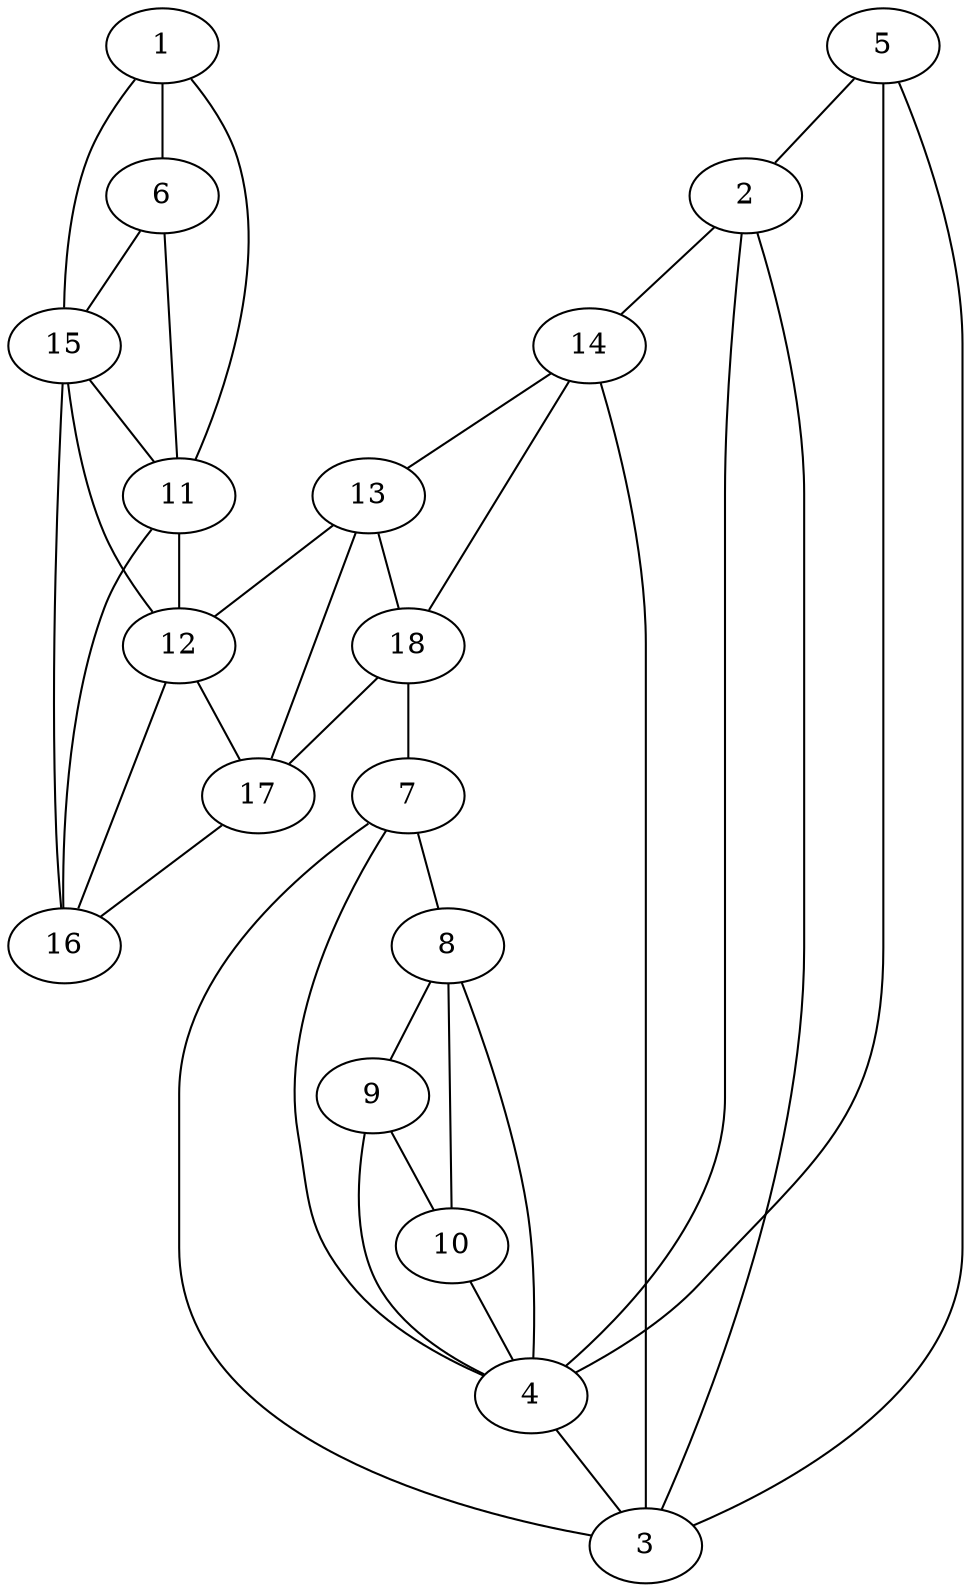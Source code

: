 graph pdb1j7d {
	1	 [aaLength=16,
		sequence=PRNFRLLEELEEGQKG,
		type=0];
	6	 [aaLength=12,
		sequence=PRRIIKETQRLL,
		type=0];
	1 -- 6	 [distance0="5.901132",
		frequency=1,
		type0=1];
	15	 [aaLength=5,
		sequence=IKAEP,
		type=1];
	1 -- 15	 [distance0="30.66146",
		frequency=1,
		type0=2];
	11	 [aaLength=5,
		sequence=VSWGL,
		type=1];
	1 -- 11	 [distance0="34.81559",
		frequency=1,
		type0=3];
	2	 [aaLength=4,
		sequence=DARS,
		type=0];
	4	 [aaLength=14,
		sequence=SIKVVLQELRRLMM,
		type=0];
	2 -- 4	 [distance0="20.46129",
		frequency=1,
		type0=2];
	3	 [aaLength=6,
		sequence=IPVLAK,
		type=0];
	2 -- 3	 [distance0="9.090167",
		distance1="0.0",
		frequency=2,
		type0=1,
		type1=5];
	14	 [aaLength=4,
		sequence=SVRF,
		type=1];
	2 -- 14	 [distance0="27.41109",
		frequency=1,
		type0=3];
	4 -- 3	 [distance0="13.3361",
		frequency=1,
		type0=1];
	5	 [aaLength=6,
		sequence=SKENMK,
		type=0];
	5 -- 2	 [distance0="30.31191",
		frequency=1,
		type0=3];
	5 -- 4	 [distance0="20.10327",
		frequency=1,
		type0=1];
	5 -- 3	 [distance0="25.96622",
		frequency=1,
		type0=2];
	6 -- 15	 [distance0="33.96868",
		distance1="6.0",
		frequency=2,
		type0=2,
		type1=4];
	6 -- 11	 [distance0="38.80556",
		frequency=1,
		type0=3];
	7	 [aaLength=5,
		sequence=LDILK,
		type=0];
	7 -- 4	 [distance0="37.26317",
		frequency=1,
		type0=3];
	7 -- 3	 [distance0="37.14166",
		frequency=1,
		type0=2];
	8	 [aaLength=15,
		sequence=QIRTVLLSIQALLSA,
		type=0];
	7 -- 8	 [distance0="14.19767",
		distance1="7.0",
		frequency=2,
		type0=1,
		type1=4];
	8 -- 4	 [distance0="32.1191",
		frequency=1,
		type0=3];
	9	 [aaLength=9,
		sequence=DVAEQWKTN,
		type=0];
	8 -- 9	 [distance0="27.35262",
		distance1="9.0",
		frequency=2,
		type0=2,
		type1=4];
	9 -- 4	 [distance0="41.08607",
		frequency=1,
		type0=3];
	10	 [aaLength=17,
		sequence=NEAQAIETARAWTRLYA,
		type=0];
	9 -- 10	 [distance0="10.9271",
		distance1="0.0",
		frequency=2,
		type0=1,
		type1=5];
	10 -- 4	 [distance0="41.46019",
		frequency=1,
		type0=3];
	10 -- 8	 [distance0="35.52596",
		frequency=1,
		type0=2];
	16	 [aaLength=7,
		sequence=YFHVVIA,
		type=1];
	11 -- 16	 [distance0="3.0",
		frequency=1,
		type0=1];
	12	 [aaLength=7,
		sequence=RWTGMII,
		type=1];
	11 -- 12	 [distance0="14.0",
		distance1="9.0",
		frequency=2,
		type0=3,
		type1=4];
	12 -- 16	 [distance0="11.0",
		frequency=1,
		type0=2];
	17	 [aaLength=7,
		sequence=TFKLELF,
		type=1];
	12 -- 17	 [distance0="6.0",
		frequency=1,
		type0=1];
	13	 [aaLength=7,
		sequence=IYSLKVE,
		type=1];
	13 -- 12	 [distance0="17.0",
		frequency=1,
		type0=3];
	13 -- 17	 [distance0="11.0",
		frequency=1,
		type0=2];
	18	 [aaLength=4,
		sequence=KVRF,
		type=1];
	13 -- 18	 [distance0="6.0",
		frequency=1,
		type0=1];
	14 -- 3	 [distance0="27.08647",
		frequency=1,
		type0=3];
	14 -- 13	 [distance0="17.0",
		frequency=1,
		type0=2];
	14 -- 18	 [distance0="11.0",
		frequency=1,
		type0=1];
	15 -- 16	 [distance0="11.0",
		distance1="6.0",
		frequency=2,
		type0=2,
		type1=4];
	15 -- 12	 [distance0="22.0",
		frequency=1,
		type0=3];
	15 -- 11	 [distance0="8.0",
		frequency=1,
		type0=1];
	17 -- 16	 [distance0="17.0",
		frequency=1,
		type0=3];
	18 -- 7	 [distance0="16.0",
		frequency=1,
		type0=4];
	18 -- 17	 [distance0="17.0",
		frequency=1,
		type0=3];
}
